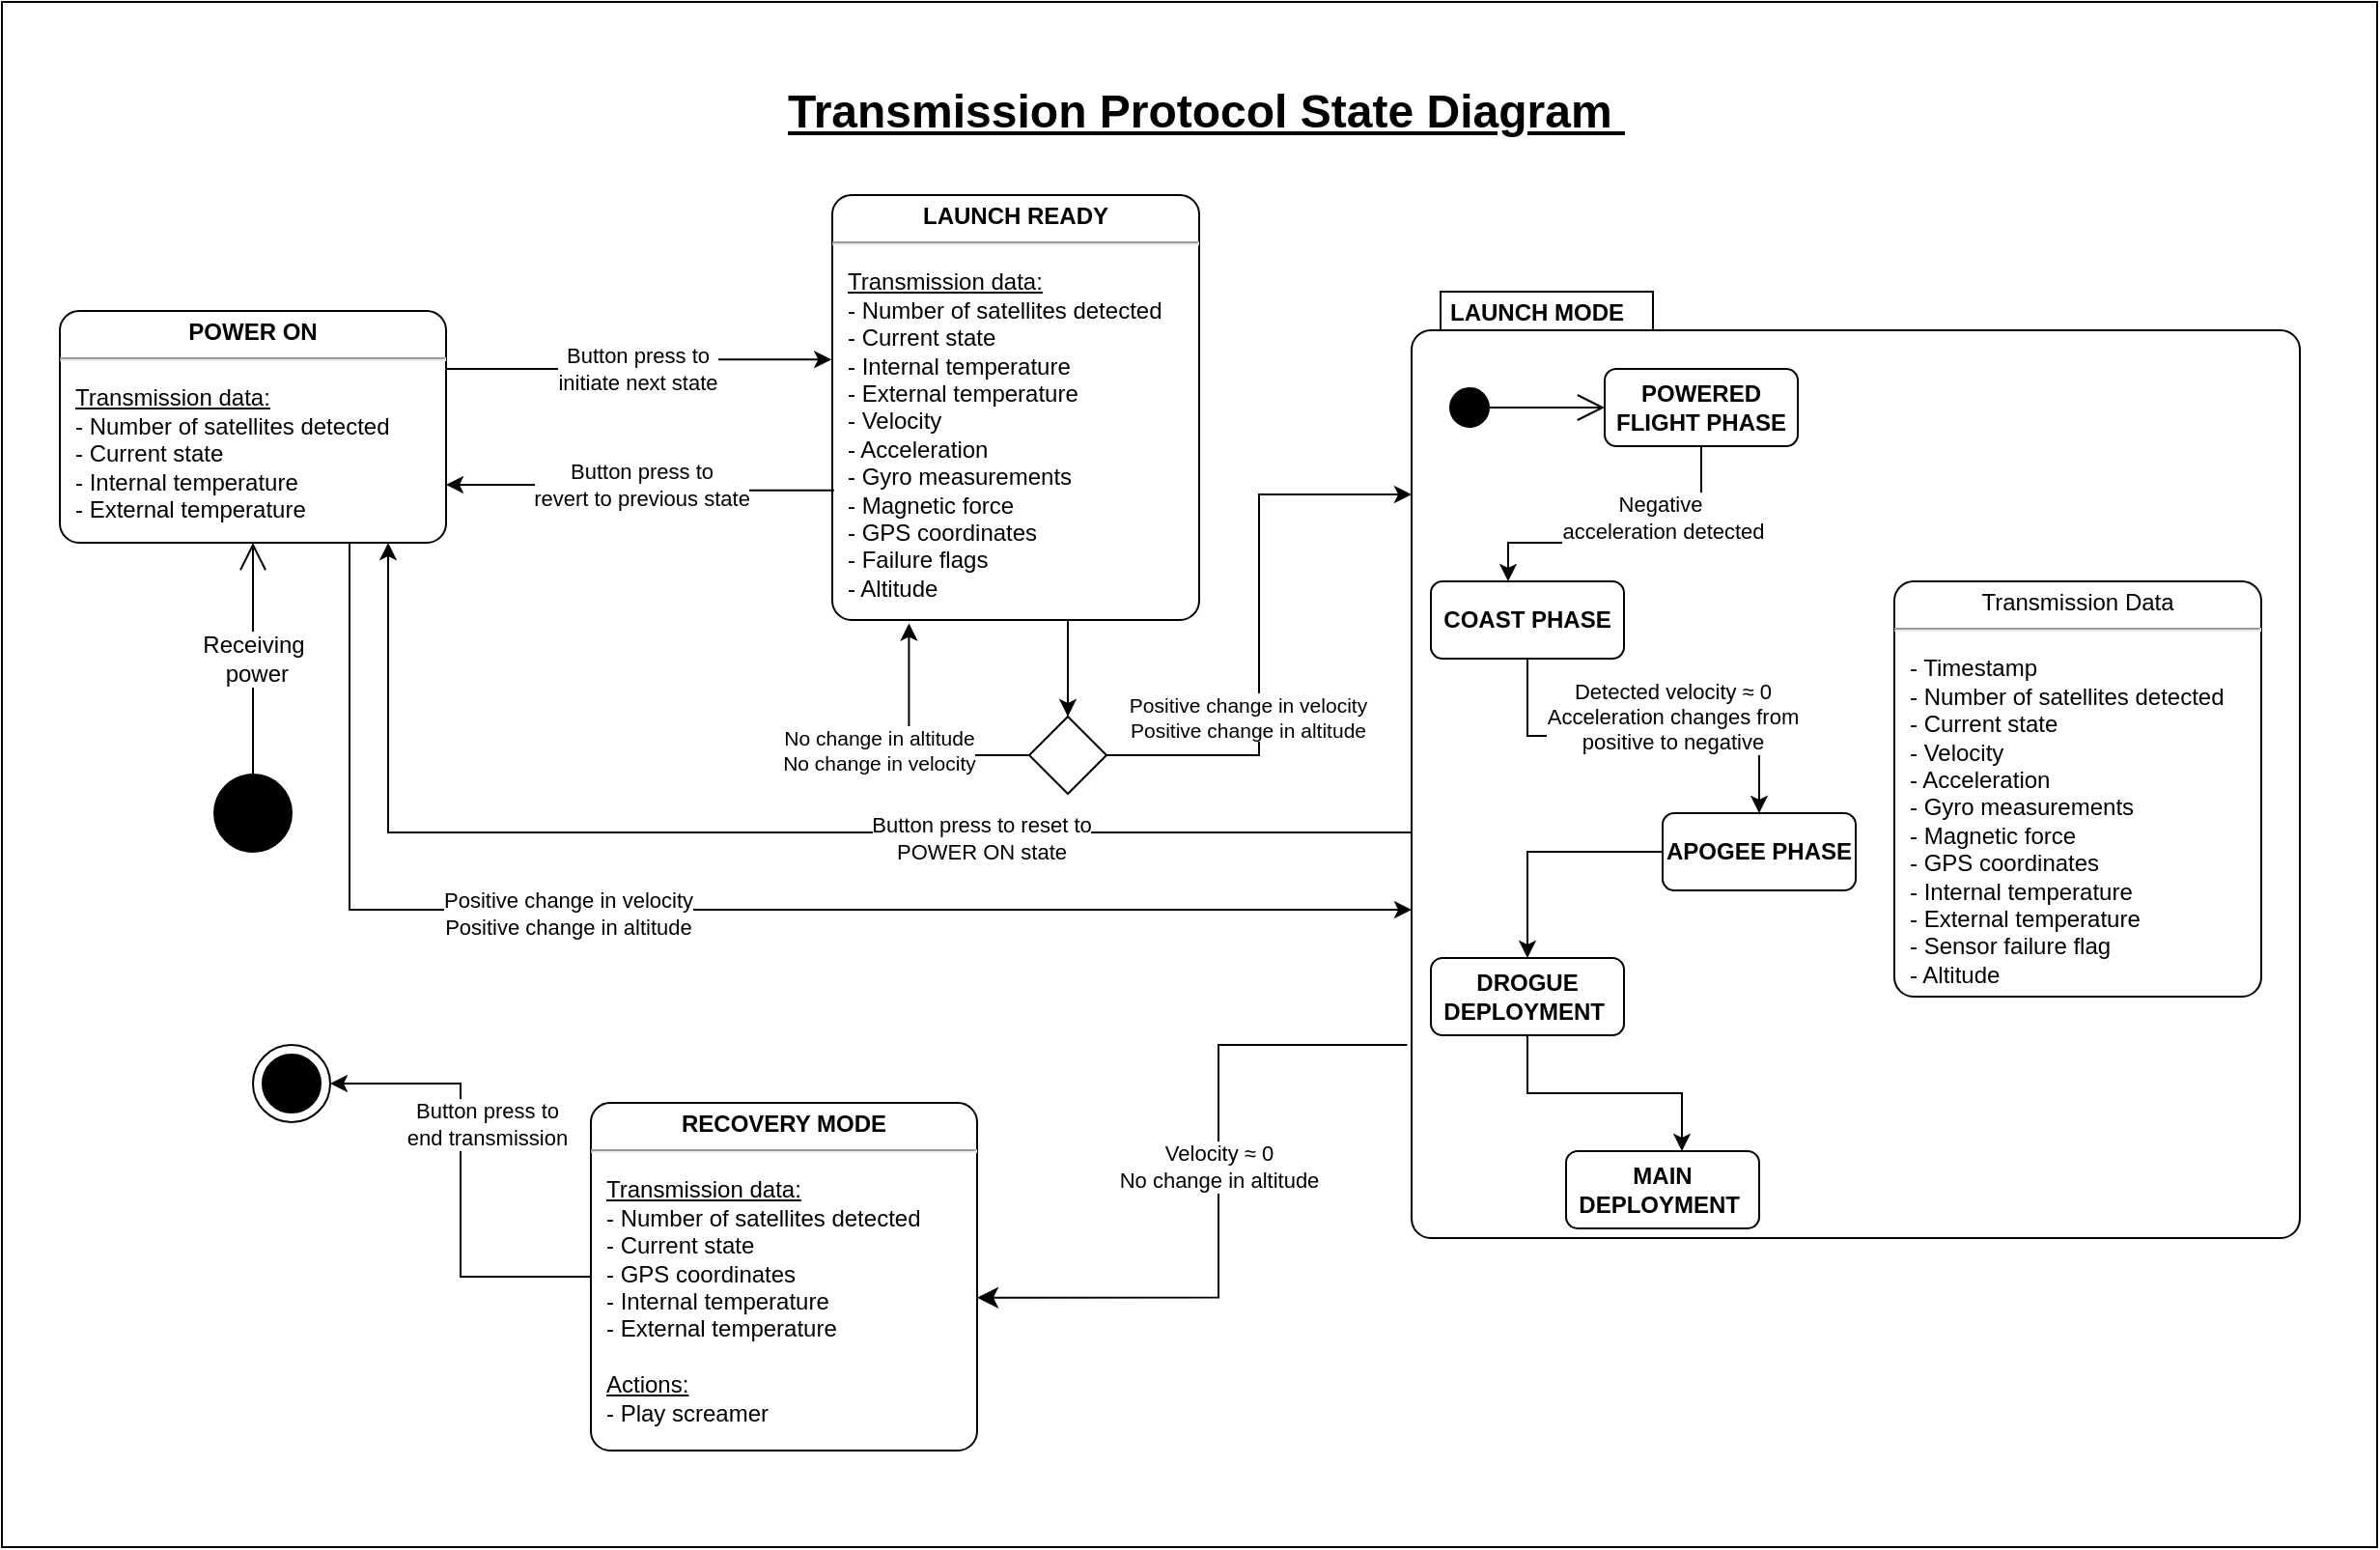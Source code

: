 <mxfile version="22.1.17" type="device">
  <diagram name="CARM state diagram" id="pw5OKiEH366dZnfy1Ik5">
    <mxGraphModel dx="2264" dy="1231" grid="1" gridSize="10" guides="1" tooltips="1" connect="1" arrows="1" fold="1" page="1" pageScale="1" pageWidth="850" pageHeight="1100" math="0" shadow="0">
      <root>
        <mxCell id="wuH4Zu86SxaXAd_5PtIq-0" />
        <mxCell id="wuH4Zu86SxaXAd_5PtIq-1" parent="wuH4Zu86SxaXAd_5PtIq-0" />
        <mxCell id="_4XyeSC3_gpGBz2ltpto-16" value="" style="rounded=0;whiteSpace=wrap;html=1;" vertex="1" parent="wuH4Zu86SxaXAd_5PtIq-1">
          <mxGeometry x="20" width="1230" height="800" as="geometry" />
        </mxCell>
        <mxCell id="wuH4Zu86SxaXAd_5PtIq-2" value="" style="shape=ellipse;html=1;fillColor=#000000;fontSize=18;fontColor=#000000;strokeColor=#000000;" parent="wuH4Zu86SxaXAd_5PtIq-1" vertex="1">
          <mxGeometry x="130" y="400" width="40" height="40" as="geometry" />
        </mxCell>
        <mxCell id="wuH4Zu86SxaXAd_5PtIq-3" value="" style="shape=mxgraph.sysml.actFinal;html=1;verticalLabelPosition=bottom;labelBackgroundColor=#ffffff;verticalAlign=top;fontColor=#000000;fillColor=#FFFFFF;strokeColor=#000000;" parent="wuH4Zu86SxaXAd_5PtIq-1" vertex="1">
          <mxGeometry x="150" y="540" width="40" height="40" as="geometry" />
        </mxCell>
        <mxCell id="_izyGURYxtRqP74nNibb-6" style="edgeStyle=orthogonalEdgeStyle;rounded=0;orthogonalLoop=1;jettySize=auto;html=1;entryX=-0.002;entryY=0.387;entryDx=0;entryDy=0;entryPerimeter=0;exitX=1;exitY=0.25;exitDx=0;exitDy=0;exitPerimeter=0;" parent="wuH4Zu86SxaXAd_5PtIq-1" source="iHzWZplmQ0m5VMdAqqLW-0" target="_izyGURYxtRqP74nNibb-8" edge="1">
          <mxGeometry relative="1" as="geometry">
            <mxPoint x="757.6" y="156.18" as="targetPoint" />
            <mxPoint x="-10" y="409.5" as="sourcePoint" />
          </mxGeometry>
        </mxCell>
        <mxCell id="_izyGURYxtRqP74nNibb-7" value="Button press to&lt;br&gt;initiate next state" style="edgeLabel;html=1;align=center;verticalAlign=middle;resizable=0;points=[];" parent="_izyGURYxtRqP74nNibb-6" vertex="1" connectable="0">
          <mxGeometry x="-0.03" relative="1" as="geometry">
            <mxPoint as="offset" />
          </mxGeometry>
        </mxCell>
        <mxCell id="wuH4Zu86SxaXAd_5PtIq-8" value="LAUNCH MODE" style="shape=mxgraph.sysml.compState;align=left;verticalAlign=top;spacingTop=-3;spacingLeft=18;strokeWidth=1;recursiveResize=0;fontColor=#000000;strokeColor=#000000;fillColor=#FFFFFF;fontStyle=1" parent="wuH4Zu86SxaXAd_5PtIq-1" vertex="1">
          <mxGeometry x="750" y="150" width="460" height="490" as="geometry" />
        </mxCell>
        <mxCell id="wuH4Zu86SxaXAd_5PtIq-9" value="" style="shape=ellipse;html=1;fillColor=#000000;verticalLabelPosition=bottom;labelBackgroundColor=#ffffff;verticalAlign=top;fontColor=#000000;strokeColor=#000000;" parent="wuH4Zu86SxaXAd_5PtIq-8" vertex="1">
          <mxGeometry x="20" y="50" width="20" height="20" as="geometry" />
        </mxCell>
        <mxCell id="wuH4Zu86SxaXAd_5PtIq-12" value="" style="strokeColor=#000000;fillColor=inherit;gradientColor=inherit;edgeStyle=none;html=1;endArrow=open;endSize=12;fontColor=#000000;entryX=0;entryY=0.5;entryDx=0;entryDy=0;" parent="wuH4Zu86SxaXAd_5PtIq-8" source="wuH4Zu86SxaXAd_5PtIq-9" target="_izyGURYxtRqP74nNibb-18" edge="1">
          <mxGeometry relative="1" as="geometry">
            <mxPoint x="90" y="50" as="targetPoint" />
          </mxGeometry>
        </mxCell>
        <mxCell id="_izyGURYxtRqP74nNibb-27" value="" style="edgeStyle=orthogonalEdgeStyle;rounded=0;orthogonalLoop=1;jettySize=auto;html=1;" parent="wuH4Zu86SxaXAd_5PtIq-8" source="_izyGURYxtRqP74nNibb-18" target="_izyGURYxtRqP74nNibb-26" edge="1">
          <mxGeometry relative="1" as="geometry">
            <Array as="points">
              <mxPoint x="150" y="130" />
              <mxPoint x="50" y="130" />
            </Array>
          </mxGeometry>
        </mxCell>
        <mxCell id="_4XyeSC3_gpGBz2ltpto-0" value="Negative&amp;nbsp;&lt;br&gt;acceleration detected" style="edgeLabel;html=1;align=center;verticalAlign=middle;resizable=0;points=[];" vertex="1" connectable="0" parent="_izyGURYxtRqP74nNibb-27">
          <mxGeometry x="-0.569" y="-4" relative="1" as="geometry">
            <mxPoint x="-16" as="offset" />
          </mxGeometry>
        </mxCell>
        <mxCell id="_izyGURYxtRqP74nNibb-18" value="&lt;b&gt;POWERED FLIGHT PHASE&lt;/b&gt;" style="shape=rect;rounded=1;html=1;whiteSpace=wrap;align=center;fontColor=#000000;fillColor=#ffffff;strokeColor=#000000;" parent="wuH4Zu86SxaXAd_5PtIq-8" vertex="1">
          <mxGeometry x="100" y="40" width="100" height="40" as="geometry" />
        </mxCell>
        <mxCell id="_4XyeSC3_gpGBz2ltpto-5" style="edgeStyle=orthogonalEdgeStyle;rounded=0;orthogonalLoop=1;jettySize=auto;html=1;exitX=0.5;exitY=1;exitDx=0;exitDy=0;entryX=0.5;entryY=0;entryDx=0;entryDy=0;" edge="1" parent="wuH4Zu86SxaXAd_5PtIq-8" source="_izyGURYxtRqP74nNibb-26" target="_izyGURYxtRqP74nNibb-28">
          <mxGeometry relative="1" as="geometry">
            <Array as="points">
              <mxPoint x="60" y="230" />
              <mxPoint x="180" y="230" />
            </Array>
          </mxGeometry>
        </mxCell>
        <mxCell id="_4XyeSC3_gpGBz2ltpto-6" value="Detected velocity ≈ 0&lt;br style=&quot;border-color: var(--border-color);&quot;&gt;Acceleration changes from&lt;br style=&quot;border-color: var(--border-color);&quot;&gt;positive to negative" style="edgeLabel;html=1;align=center;verticalAlign=middle;resizable=0;points=[];" vertex="1" connectable="0" parent="_4XyeSC3_gpGBz2ltpto-5">
          <mxGeometry x="0.159" relative="1" as="geometry">
            <mxPoint x="-1" y="-10" as="offset" />
          </mxGeometry>
        </mxCell>
        <mxCell id="_izyGURYxtRqP74nNibb-26" value="&lt;b&gt;COAST PHASE&lt;/b&gt;" style="shape=rect;rounded=1;html=1;whiteSpace=wrap;align=center;fontColor=#000000;fillColor=#ffffff;strokeColor=#000000;" parent="wuH4Zu86SxaXAd_5PtIq-8" vertex="1">
          <mxGeometry x="10" y="150" width="100" height="40" as="geometry" />
        </mxCell>
        <mxCell id="_4XyeSC3_gpGBz2ltpto-7" style="edgeStyle=orthogonalEdgeStyle;rounded=0;orthogonalLoop=1;jettySize=auto;html=1;" edge="1" parent="wuH4Zu86SxaXAd_5PtIq-8" source="_izyGURYxtRqP74nNibb-28" target="_izyGURYxtRqP74nNibb-30">
          <mxGeometry relative="1" as="geometry" />
        </mxCell>
        <mxCell id="_izyGURYxtRqP74nNibb-28" value="&lt;b&gt;APOGEE PHASE&lt;/b&gt;" style="shape=rect;rounded=1;html=1;whiteSpace=wrap;align=center;fontColor=#000000;fillColor=#ffffff;strokeColor=#000000;" parent="wuH4Zu86SxaXAd_5PtIq-8" vertex="1">
          <mxGeometry x="130" y="270" width="100" height="40" as="geometry" />
        </mxCell>
        <mxCell id="_izyGURYxtRqP74nNibb-33" value="" style="edgeStyle=orthogonalEdgeStyle;rounded=0;orthogonalLoop=1;jettySize=auto;html=1;" parent="wuH4Zu86SxaXAd_5PtIq-8" source="_izyGURYxtRqP74nNibb-30" target="_izyGURYxtRqP74nNibb-32" edge="1">
          <mxGeometry relative="1" as="geometry">
            <Array as="points">
              <mxPoint x="60" y="415" />
              <mxPoint x="140" y="415" />
            </Array>
          </mxGeometry>
        </mxCell>
        <mxCell id="_izyGURYxtRqP74nNibb-30" value="&lt;b&gt;DROGUE DEPLOYMENT&amp;nbsp;&lt;/b&gt;" style="shape=rect;rounded=1;html=1;whiteSpace=wrap;align=center;fontColor=#000000;fillColor=#ffffff;strokeColor=#000000;" parent="wuH4Zu86SxaXAd_5PtIq-8" vertex="1">
          <mxGeometry x="10" y="345" width="100" height="40" as="geometry" />
        </mxCell>
        <mxCell id="_izyGURYxtRqP74nNibb-32" value="&lt;b&gt;MAIN DEPLOYMENT&amp;nbsp;&lt;/b&gt;" style="shape=rect;rounded=1;html=1;whiteSpace=wrap;align=center;fontColor=#000000;fillColor=#ffffff;strokeColor=#000000;" parent="wuH4Zu86SxaXAd_5PtIq-8" vertex="1">
          <mxGeometry x="80" y="445" width="100" height="40" as="geometry" />
        </mxCell>
        <mxCell id="_izyGURYxtRqP74nNibb-16" value="&lt;p style=&quot;margin: 0px ; margin-top: 4px ; text-align: center&quot;&gt;Transmission Data&lt;/p&gt;&lt;hr&gt;&lt;p&gt;&lt;/p&gt;&lt;p style=&quot;margin: 0px ; margin-left: 8px ; text-align: left&quot;&gt;&lt;span style=&quot;background-color: initial;&quot;&gt;- Timestamp&lt;/span&gt;&lt;/p&gt;&lt;p style=&quot;margin: 0px ; margin-left: 8px ; text-align: left&quot;&gt;&lt;span style=&quot;background-color: initial;&quot;&gt;-&amp;nbsp;&lt;/span&gt;&lt;span style=&quot;background-color: initial;&quot;&gt;Number of satellites detected&amp;nbsp;&lt;/span&gt;&lt;/p&gt;&lt;p style=&quot;border-color: var(--border-color); margin: 0px 0px 0px 8px; text-align: left;&quot;&gt;- Current state&lt;/p&gt;&lt;p style=&quot;border-color: var(--border-color); margin: 0px 0px 0px 8px; text-align: left;&quot;&gt;- Velocity&lt;/p&gt;&lt;p style=&quot;border-color: var(--border-color); margin: 0px 0px 0px 8px; text-align: left;&quot;&gt;- Acceleration&lt;/p&gt;&lt;p style=&quot;border-color: var(--border-color); margin: 0px 0px 0px 8px; text-align: left;&quot;&gt;- Gyro measurements&lt;/p&gt;&lt;p style=&quot;border-color: var(--border-color); margin: 0px 0px 0px 8px; text-align: left;&quot;&gt;- Magnetic force&lt;/p&gt;&lt;p style=&quot;border-color: var(--border-color); margin: 0px 0px 0px 8px; text-align: left;&quot;&gt;- GPS coordinates&lt;/p&gt;&lt;p style=&quot;margin: 0px ; margin-left: 8px ; text-align: left&quot;&gt;- Internal temperature&lt;/p&gt;&lt;p style=&quot;margin: 0px ; margin-left: 8px ; text-align: left&quot;&gt;- External temperature&lt;/p&gt;&lt;p style=&quot;margin: 0px ; margin-left: 8px ; text-align: left&quot;&gt;- Sensor failure flag&lt;/p&gt;&lt;p style=&quot;margin: 0px ; margin-left: 8px ; text-align: left&quot;&gt;- Altitude&lt;/p&gt;" style="shape=mxgraph.sysml.simpleState;html=1;overflow=fill;whiteSpace=wrap;align=center;fontColor=#000000;fillColor=#FFFFFF;strokeColor=#000000;" parent="wuH4Zu86SxaXAd_5PtIq-8" vertex="1">
          <mxGeometry x="250" y="150" width="190" height="215" as="geometry" />
        </mxCell>
        <mxCell id="wuH4Zu86SxaXAd_5PtIq-23" value="&lt;font style=&quot;font-size: 24px;&quot;&gt;Transmission Protocol State Diagram&amp;nbsp;&lt;/font&gt;" style="text;html=1;resizable=0;points=[];autosize=1;align=left;verticalAlign=top;spacingTop=-4;fontColor=#000000;fontSize=24;fontStyle=5" parent="wuH4Zu86SxaXAd_5PtIq-1" vertex="1">
          <mxGeometry x="425" y="40" width="460" height="40" as="geometry" />
        </mxCell>
        <mxCell id="_izyGURYxtRqP74nNibb-0" style="edgeStyle=orthogonalEdgeStyle;rounded=0;orthogonalLoop=1;jettySize=auto;html=1;exitX=0.5;exitY=1;exitDx=0;exitDy=0;exitPerimeter=0;" parent="wuH4Zu86SxaXAd_5PtIq-1" source="wuH4Zu86SxaXAd_5PtIq-3" target="wuH4Zu86SxaXAd_5PtIq-3" edge="1">
          <mxGeometry relative="1" as="geometry" />
        </mxCell>
        <mxCell id="_izyGURYxtRqP74nNibb-3" value="" style="edgeStyle=elbowEdgeStyle;html=1;elbow=horizontal;align=right;verticalAlign=bottom;rounded=0;labelBackgroundColor=none;endArrow=open;endSize=12;fontColor=#000000;strokeColor=#000000;entryX=0.5;entryY=1;entryDx=0;entryDy=0;entryPerimeter=0;exitX=0.5;exitY=0;exitDx=0;exitDy=0;" parent="wuH4Zu86SxaXAd_5PtIq-1" source="wuH4Zu86SxaXAd_5PtIq-2" target="iHzWZplmQ0m5VMdAqqLW-0" edge="1">
          <mxGeometry relative="1" as="geometry">
            <mxPoint x="210" y="420" as="sourcePoint" />
            <mxPoint x="200.0" y="160" as="targetPoint" />
            <Array as="points" />
          </mxGeometry>
        </mxCell>
        <mxCell id="_izyGURYxtRqP74nNibb-4" value="Receiving&lt;br&gt;&amp;nbsp;power" style="text;html=1;resizable=0;points=[];align=center;verticalAlign=middle;labelBackgroundColor=#ffffff;fontColor=#000000;" parent="_izyGURYxtRqP74nNibb-3" vertex="1" connectable="0">
          <mxGeometry y="-9" relative="1" as="geometry">
            <mxPoint x="-9" as="offset" />
          </mxGeometry>
        </mxCell>
        <mxCell id="_izyGURYxtRqP74nNibb-10" style="edgeStyle=orthogonalEdgeStyle;rounded=0;orthogonalLoop=1;jettySize=auto;html=1;exitX=0.75;exitY=1;exitDx=0;exitDy=0;exitPerimeter=0;entryX=0.5;entryY=0;entryDx=0;entryDy=0;" parent="wuH4Zu86SxaXAd_5PtIq-1" source="_izyGURYxtRqP74nNibb-8" target="_izyGURYxtRqP74nNibb-9" edge="1">
          <mxGeometry relative="1" as="geometry">
            <mxPoint x="570" y="360" as="targetPoint" />
            <Array as="points">
              <mxPoint x="572" y="250" />
            </Array>
          </mxGeometry>
        </mxCell>
        <mxCell id="_izyGURYxtRqP74nNibb-8" value="&lt;p style=&quot;margin: 0px ; margin-top: 4px ; text-align: center&quot;&gt;&lt;b&gt;LAUNCH READY&lt;/b&gt;&lt;/p&gt;&lt;hr&gt;&lt;p&gt;&lt;/p&gt;&lt;p style=&quot;margin: 0px ; margin-left: 8px ; text-align: left&quot;&gt;&lt;u&gt;Transmission data:&lt;/u&gt;&lt;/p&gt;&lt;p style=&quot;border-color: var(--border-color); margin: 0px 0px 0px 8px; text-align: left;&quot;&gt;- Number of satellites detected&amp;nbsp;&lt;/p&gt;&lt;p style=&quot;border-color: var(--border-color); margin: 0px 0px 0px 8px; text-align: left;&quot;&gt;- Current state&lt;/p&gt;&lt;p style=&quot;margin: 0px ; margin-left: 8px ; text-align: left&quot;&gt;- Internal temperature&lt;/p&gt;&lt;p style=&quot;margin: 0px ; margin-left: 8px ; text-align: left&quot;&gt;- External temperature&lt;/p&gt;&lt;p style=&quot;margin: 0px ; margin-left: 8px ; text-align: left&quot;&gt;- Velocity&lt;/p&gt;&lt;p style=&quot;border-color: var(--border-color); margin: 0px 0px 0px 8px; text-align: left;&quot;&gt;- Acceleration&lt;/p&gt;&lt;p style=&quot;border-color: var(--border-color); margin: 0px 0px 0px 8px; text-align: left;&quot;&gt;- Gyro measurements&lt;/p&gt;&lt;p style=&quot;border-color: var(--border-color); margin: 0px 0px 0px 8px; text-align: left;&quot;&gt;- Magnetic force&lt;/p&gt;&lt;p style=&quot;border-color: var(--border-color); margin: 0px 0px 0px 8px; text-align: left;&quot;&gt;- GPS coordinates&lt;/p&gt;&lt;p style=&quot;border-color: var(--border-color); margin: 0px 0px 0px 8px; text-align: left;&quot;&gt;- Failure flags&lt;/p&gt;&lt;p style=&quot;border-color: var(--border-color); margin: 0px 0px 0px 8px; text-align: left;&quot;&gt;- Altitude&lt;/p&gt;" style="shape=mxgraph.sysml.simpleState;html=1;overflow=fill;whiteSpace=wrap;align=center;fontColor=#000000;fillColor=#FFFFFF;strokeColor=#000000;" parent="wuH4Zu86SxaXAd_5PtIq-1" vertex="1">
          <mxGeometry x="450" y="100" width="190" height="220" as="geometry" />
        </mxCell>
        <mxCell id="_izyGURYxtRqP74nNibb-12" style="edgeStyle=orthogonalEdgeStyle;rounded=0;orthogonalLoop=1;jettySize=auto;html=1;entryX=0;entryY=0;entryDx=0;entryDy=105;entryPerimeter=0;exitX=1;exitY=0.5;exitDx=0;exitDy=0;fontSize=10;" parent="wuH4Zu86SxaXAd_5PtIq-1" source="_izyGURYxtRqP74nNibb-9" target="wuH4Zu86SxaXAd_5PtIq-8" edge="1">
          <mxGeometry relative="1" as="geometry">
            <mxPoint x="850" y="180" as="targetPoint" />
            <mxPoint x="750" y="190" as="sourcePoint" />
          </mxGeometry>
        </mxCell>
        <mxCell id="_izyGURYxtRqP74nNibb-14" value="Positive change in velocity&lt;br style=&quot;font-size: 10.5px;&quot;&gt;Positive change in altitude" style="edgeLabel;html=1;align=center;verticalAlign=middle;resizable=0;points=[];fontSize=10.5;" parent="_izyGURYxtRqP74nNibb-12" vertex="1" connectable="0">
          <mxGeometry x="-0.102" y="1" relative="1" as="geometry">
            <mxPoint x="-5" y="32" as="offset" />
          </mxGeometry>
        </mxCell>
        <mxCell id="_izyGURYxtRqP74nNibb-9" value="" style="shape=rhombus;html=1;labelPosition=right;align=left;verticalAlign=middle;fontColor=#000000;strokeColor=#000000;fillColor=#FFFFFF;" parent="wuH4Zu86SxaXAd_5PtIq-1" vertex="1">
          <mxGeometry x="552" y="370" width="40" height="40" as="geometry" />
        </mxCell>
        <mxCell id="_izyGURYxtRqP74nNibb-11" style="edgeStyle=orthogonalEdgeStyle;rounded=0;orthogonalLoop=1;jettySize=auto;html=1;exitX=0;exitY=0.5;exitDx=0;exitDy=0;entryX=0.209;entryY=1.008;entryDx=0;entryDy=0;entryPerimeter=0;" parent="wuH4Zu86SxaXAd_5PtIq-1" source="_izyGURYxtRqP74nNibb-9" target="_izyGURYxtRqP74nNibb-8" edge="1">
          <mxGeometry relative="1" as="geometry">
            <mxPoint x="530" y="390" as="sourcePoint" />
            <mxPoint x="490" y="340" as="targetPoint" />
            <Array as="points">
              <mxPoint x="490" y="390" />
            </Array>
          </mxGeometry>
        </mxCell>
        <mxCell id="_izyGURYxtRqP74nNibb-13" value="No change in altitude&lt;br style=&quot;font-size: 10.5px;&quot;&gt;No change in velocity" style="edgeLabel;html=1;align=center;verticalAlign=middle;resizable=0;points=[];fontSize=10.5;" parent="_izyGURYxtRqP74nNibb-11" vertex="1" connectable="0">
          <mxGeometry x="0.114" y="2" relative="1" as="geometry">
            <mxPoint x="-14" y="7" as="offset" />
          </mxGeometry>
        </mxCell>
        <mxCell id="_izyGURYxtRqP74nNibb-50" value="" style="edgeStyle=segmentEdgeStyle;endArrow=classic;html=1;curved=0;rounded=0;endSize=8;startSize=8;sourcePerimeterSpacing=0;targetPerimeterSpacing=0;entryX=1;entryY=0.5;entryDx=0;entryDy=0;entryPerimeter=0;exitX=-0.005;exitY=0.796;exitDx=0;exitDy=0;exitPerimeter=0;" parent="wuH4Zu86SxaXAd_5PtIq-1" edge="1" source="wuH4Zu86SxaXAd_5PtIq-8">
          <mxGeometry width="100" relative="1" as="geometry">
            <mxPoint x="740" y="540" as="sourcePoint" />
            <mxPoint x="525" y="670.82" as="targetPoint" />
            <Array as="points">
              <mxPoint x="650" y="540" />
              <mxPoint x="650" y="671" />
            </Array>
          </mxGeometry>
        </mxCell>
        <mxCell id="_4XyeSC3_gpGBz2ltpto-12" value="Velocity&amp;nbsp;≈ 0&lt;br&gt;No change in altitude" style="edgeLabel;html=1;align=center;verticalAlign=middle;resizable=0;points=[];" vertex="1" connectable="0" parent="_izyGURYxtRqP74nNibb-50">
          <mxGeometry x="-0.095" relative="1" as="geometry">
            <mxPoint as="offset" />
          </mxGeometry>
        </mxCell>
        <mxCell id="_izyGURYxtRqP74nNibb-52" value="" style="edgeStyle=orthogonalEdgeStyle;rounded=0;orthogonalLoop=1;jettySize=auto;html=1;" parent="wuH4Zu86SxaXAd_5PtIq-1" source="_izyGURYxtRqP74nNibb-51" target="wuH4Zu86SxaXAd_5PtIq-3" edge="1">
          <mxGeometry relative="1" as="geometry" />
        </mxCell>
        <mxCell id="pV1_nWLc1XVgZGlxJOyn-1" value="Button press to &lt;br&gt;end transmission" style="edgeLabel;html=1;align=center;verticalAlign=middle;resizable=0;points=[];" parent="_izyGURYxtRqP74nNibb-52" vertex="1" connectable="0">
          <mxGeometry x="0.252" y="3" relative="1" as="geometry">
            <mxPoint x="16" as="offset" />
          </mxGeometry>
        </mxCell>
        <mxCell id="_izyGURYxtRqP74nNibb-51" value="&lt;p style=&quot;margin: 0px ; margin-top: 4px ; text-align: center&quot;&gt;&lt;b&gt;RECOVERY MODE&lt;/b&gt;&lt;/p&gt;&lt;hr&gt;&lt;p&gt;&lt;/p&gt;&lt;p style=&quot;margin: 0px ; margin-left: 8px ; text-align: left&quot;&gt;&lt;u&gt;Transmission data:&lt;/u&gt;&lt;/p&gt;&lt;p style=&quot;border-color: var(--border-color); margin: 0px 0px 0px 8px; text-align: left;&quot;&gt;- Number of satellites detected&amp;nbsp;&lt;br style=&quot;border-color: var(--border-color);&quot;&gt;&lt;/p&gt;&lt;p style=&quot;border-color: var(--border-color); margin: 0px 0px 0px 8px; text-align: left;&quot;&gt;- Current state&lt;/p&gt;&lt;p style=&quot;border-color: var(--border-color); margin: 0px 0px 0px 8px; text-align: left;&quot;&gt;- GPS coordinates&lt;/p&gt;&lt;p style=&quot;border-color: var(--border-color); margin: 0px 0px 0px 8px; text-align: left;&quot;&gt;- Internal temperature&lt;/p&gt;&lt;p style=&quot;border-color: var(--border-color); margin: 0px 0px 0px 8px; text-align: left;&quot;&gt;- External temperature&lt;/p&gt;&lt;p style=&quot;border-color: var(--border-color); margin: 0px 0px 0px 8px; text-align: left;&quot;&gt;&lt;br&gt;&lt;/p&gt;&lt;p style=&quot;border-color: var(--border-color); margin: 0px 0px 0px 8px; text-align: left;&quot;&gt;&lt;u&gt;Actions:&lt;/u&gt;&lt;/p&gt;&lt;p style=&quot;border-color: var(--border-color); margin: 0px 0px 0px 8px; text-align: left;&quot;&gt;- Play screamer&lt;/p&gt;" style="shape=mxgraph.sysml.simpleState;html=1;overflow=fill;whiteSpace=wrap;align=center;fontColor=#000000;fillColor=#FFFFFF;strokeColor=#000000;" parent="wuH4Zu86SxaXAd_5PtIq-1" vertex="1">
          <mxGeometry x="325" y="570" width="200" height="180" as="geometry" />
        </mxCell>
        <mxCell id="iHzWZplmQ0m5VMdAqqLW-0" value="&lt;p style=&quot;margin: 0px ; margin-top: 4px ; text-align: center&quot;&gt;&lt;b&gt;POWER ON&lt;/b&gt;&lt;/p&gt;&lt;hr&gt;&lt;p&gt;&lt;/p&gt;&lt;p style=&quot;margin: 0px ; margin-left: 8px ; text-align: left&quot;&gt;&lt;u&gt;Transmission data:&lt;/u&gt;&lt;/p&gt;&lt;p style=&quot;border-color: var(--border-color); margin: 0px 0px 0px 8px; text-align: left;&quot;&gt;- Number of satellites detected&amp;nbsp;&lt;/p&gt;&lt;p style=&quot;border-color: var(--border-color); margin: 0px 0px 0px 8px; text-align: left;&quot;&gt;- Current state&lt;/p&gt;&lt;p style=&quot;margin: 0px ; margin-left: 8px ; text-align: left&quot;&gt;- Internal temperature&lt;/p&gt;&lt;p style=&quot;margin: 0px ; margin-left: 8px ; text-align: left&quot;&gt;- External temperature&lt;/p&gt;" style="shape=mxgraph.sysml.simpleState;html=1;overflow=fill;whiteSpace=wrap;align=center;fontColor=#000000;fillColor=#FFFFFF;strokeColor=#000000;" parent="wuH4Zu86SxaXAd_5PtIq-1" vertex="1">
          <mxGeometry x="50" y="160" width="200" height="120" as="geometry" />
        </mxCell>
        <mxCell id="pV1_nWLc1XVgZGlxJOyn-8" style="edgeStyle=orthogonalEdgeStyle;rounded=0;orthogonalLoop=1;jettySize=auto;html=1;exitX=0.005;exitY=0.695;exitDx=0;exitDy=0;exitPerimeter=0;entryX=1;entryY=0.75;entryDx=0;entryDy=0;entryPerimeter=0;" parent="wuH4Zu86SxaXAd_5PtIq-1" source="_izyGURYxtRqP74nNibb-8" target="iHzWZplmQ0m5VMdAqqLW-0" edge="1">
          <mxGeometry relative="1" as="geometry" />
        </mxCell>
        <mxCell id="pV1_nWLc1XVgZGlxJOyn-9" value="Button press to&lt;br style=&quot;border-color: var(--border-color);&quot;&gt;revert to previous state" style="edgeLabel;html=1;align=center;verticalAlign=middle;resizable=0;points=[];" parent="pV1_nWLc1XVgZGlxJOyn-8" vertex="1" connectable="0">
          <mxGeometry x="0.258" relative="1" as="geometry">
            <mxPoint x="25" as="offset" />
          </mxGeometry>
        </mxCell>
        <mxCell id="DqNY-4gJKUNCP6mAGERK-0" style="edgeStyle=orthogonalEdgeStyle;rounded=0;orthogonalLoop=1;jettySize=auto;html=1;exitX=0.75;exitY=1;exitDx=0;exitDy=0;exitPerimeter=0;entryX=0;entryY=0;entryDx=0;entryDy=320;entryPerimeter=0;" parent="wuH4Zu86SxaXAd_5PtIq-1" source="iHzWZplmQ0m5VMdAqqLW-0" target="wuH4Zu86SxaXAd_5PtIq-8" edge="1">
          <mxGeometry relative="1" as="geometry" />
        </mxCell>
        <mxCell id="DqNY-4gJKUNCP6mAGERK-1" value="Positive change in velocity&lt;br style=&quot;border-color: var(--border-color); font-size: 10.5px;&quot;&gt;Positive change in altitude" style="edgeLabel;html=1;align=center;verticalAlign=middle;resizable=0;points=[];" parent="DqNY-4gJKUNCP6mAGERK-0" vertex="1" connectable="0">
          <mxGeometry x="0.341" y="-2" relative="1" as="geometry">
            <mxPoint x="-193" as="offset" />
          </mxGeometry>
        </mxCell>
        <mxCell id="_4XyeSC3_gpGBz2ltpto-13" style="edgeStyle=orthogonalEdgeStyle;rounded=0;orthogonalLoop=1;jettySize=auto;html=1;entryX=0.85;entryY=1;entryDx=0;entryDy=0;entryPerimeter=0;" edge="1" parent="wuH4Zu86SxaXAd_5PtIq-1" source="wuH4Zu86SxaXAd_5PtIq-8" target="iHzWZplmQ0m5VMdAqqLW-0">
          <mxGeometry relative="1" as="geometry">
            <Array as="points">
              <mxPoint x="220" y="430" />
            </Array>
          </mxGeometry>
        </mxCell>
        <mxCell id="_4XyeSC3_gpGBz2ltpto-14" value="Button press to reset to &lt;br&gt;POWER ON state" style="edgeLabel;html=1;align=center;verticalAlign=middle;resizable=0;points=[];" vertex="1" connectable="0" parent="_4XyeSC3_gpGBz2ltpto-13">
          <mxGeometry x="-0.344" y="3" relative="1" as="geometry">
            <mxPoint as="offset" />
          </mxGeometry>
        </mxCell>
      </root>
    </mxGraphModel>
  </diagram>
</mxfile>

